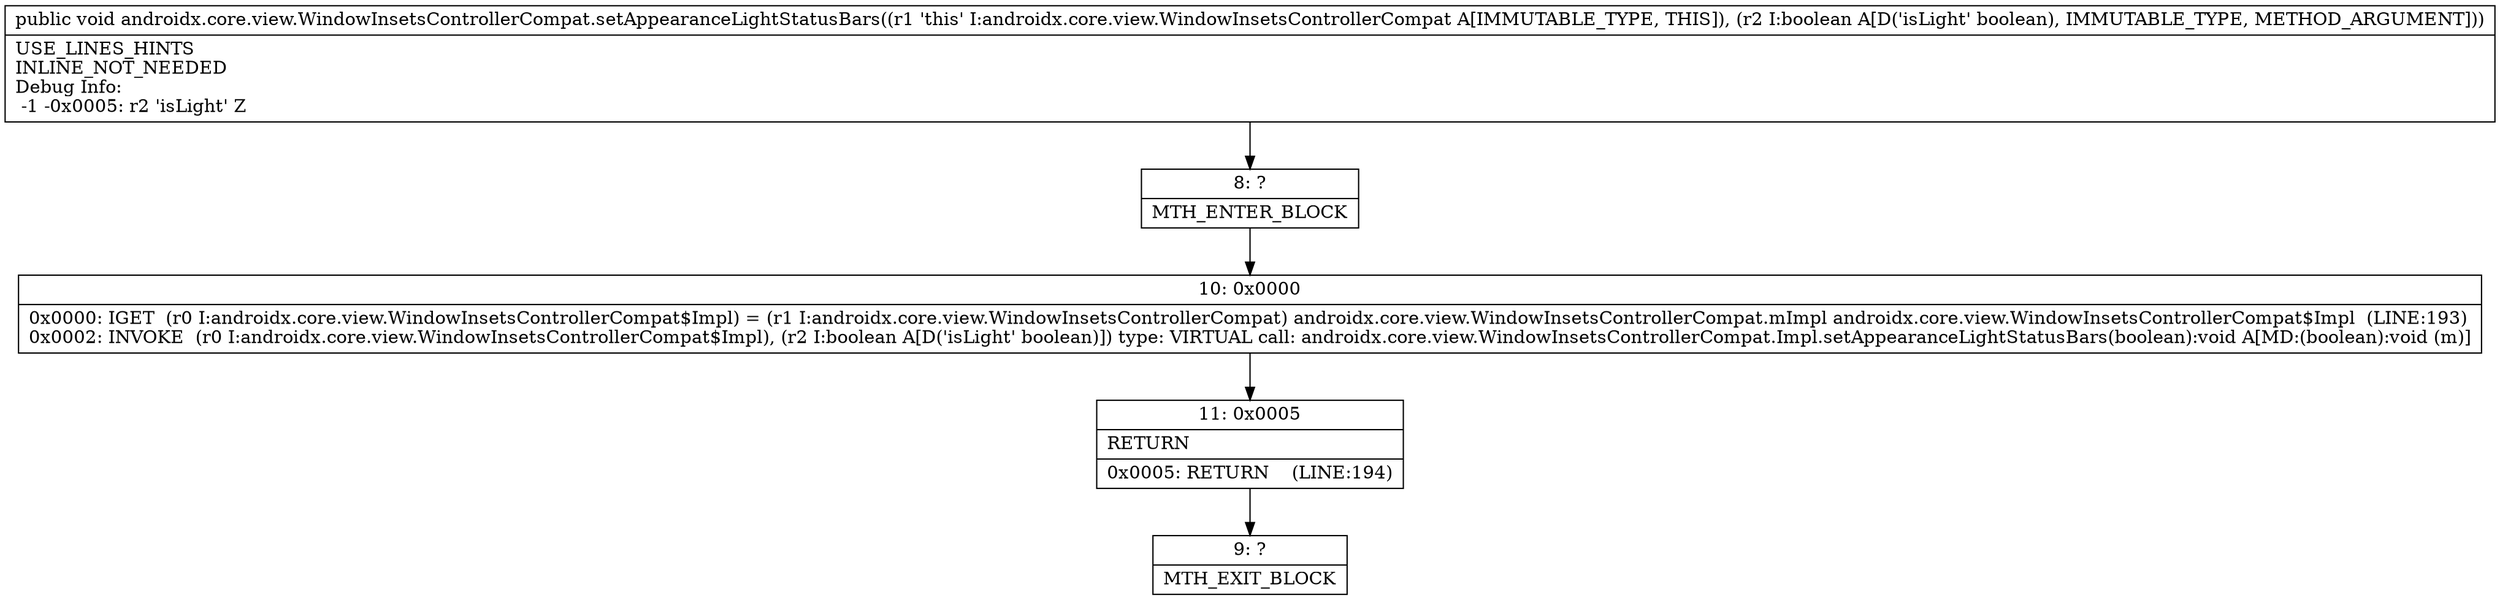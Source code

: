 digraph "CFG forandroidx.core.view.WindowInsetsControllerCompat.setAppearanceLightStatusBars(Z)V" {
Node_8 [shape=record,label="{8\:\ ?|MTH_ENTER_BLOCK\l}"];
Node_10 [shape=record,label="{10\:\ 0x0000|0x0000: IGET  (r0 I:androidx.core.view.WindowInsetsControllerCompat$Impl) = (r1 I:androidx.core.view.WindowInsetsControllerCompat) androidx.core.view.WindowInsetsControllerCompat.mImpl androidx.core.view.WindowInsetsControllerCompat$Impl  (LINE:193)\l0x0002: INVOKE  (r0 I:androidx.core.view.WindowInsetsControllerCompat$Impl), (r2 I:boolean A[D('isLight' boolean)]) type: VIRTUAL call: androidx.core.view.WindowInsetsControllerCompat.Impl.setAppearanceLightStatusBars(boolean):void A[MD:(boolean):void (m)]\l}"];
Node_11 [shape=record,label="{11\:\ 0x0005|RETURN\l|0x0005: RETURN    (LINE:194)\l}"];
Node_9 [shape=record,label="{9\:\ ?|MTH_EXIT_BLOCK\l}"];
MethodNode[shape=record,label="{public void androidx.core.view.WindowInsetsControllerCompat.setAppearanceLightStatusBars((r1 'this' I:androidx.core.view.WindowInsetsControllerCompat A[IMMUTABLE_TYPE, THIS]), (r2 I:boolean A[D('isLight' boolean), IMMUTABLE_TYPE, METHOD_ARGUMENT]))  | USE_LINES_HINTS\lINLINE_NOT_NEEDED\lDebug Info:\l  \-1 \-0x0005: r2 'isLight' Z\l}"];
MethodNode -> Node_8;Node_8 -> Node_10;
Node_10 -> Node_11;
Node_11 -> Node_9;
}

